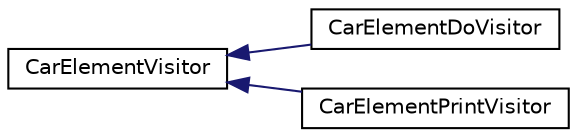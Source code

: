 digraph "Graphical Class Hierarchy"
{
  edge [fontname="Helvetica",fontsize="10",labelfontname="Helvetica",labelfontsize="10"];
  node [fontname="Helvetica",fontsize="10",shape=record];
  rankdir="LR";
  Node1 [label="CarElementVisitor",height=0.2,width=0.4,color="black", fillcolor="white", style="filled",URL="$structCarElementVisitor.html"];
  Node1 -> Node2 [dir="back",color="midnightblue",fontsize="10",style="solid",fontname="Helvetica"];
  Node2 [label="CarElementDoVisitor",height=0.2,width=0.4,color="black", fillcolor="white", style="filled",URL="$classCarElementDoVisitor.html"];
  Node1 -> Node3 [dir="back",color="midnightblue",fontsize="10",style="solid",fontname="Helvetica"];
  Node3 [label="CarElementPrintVisitor",height=0.2,width=0.4,color="black", fillcolor="white", style="filled",URL="$classCarElementPrintVisitor.html"];
}
